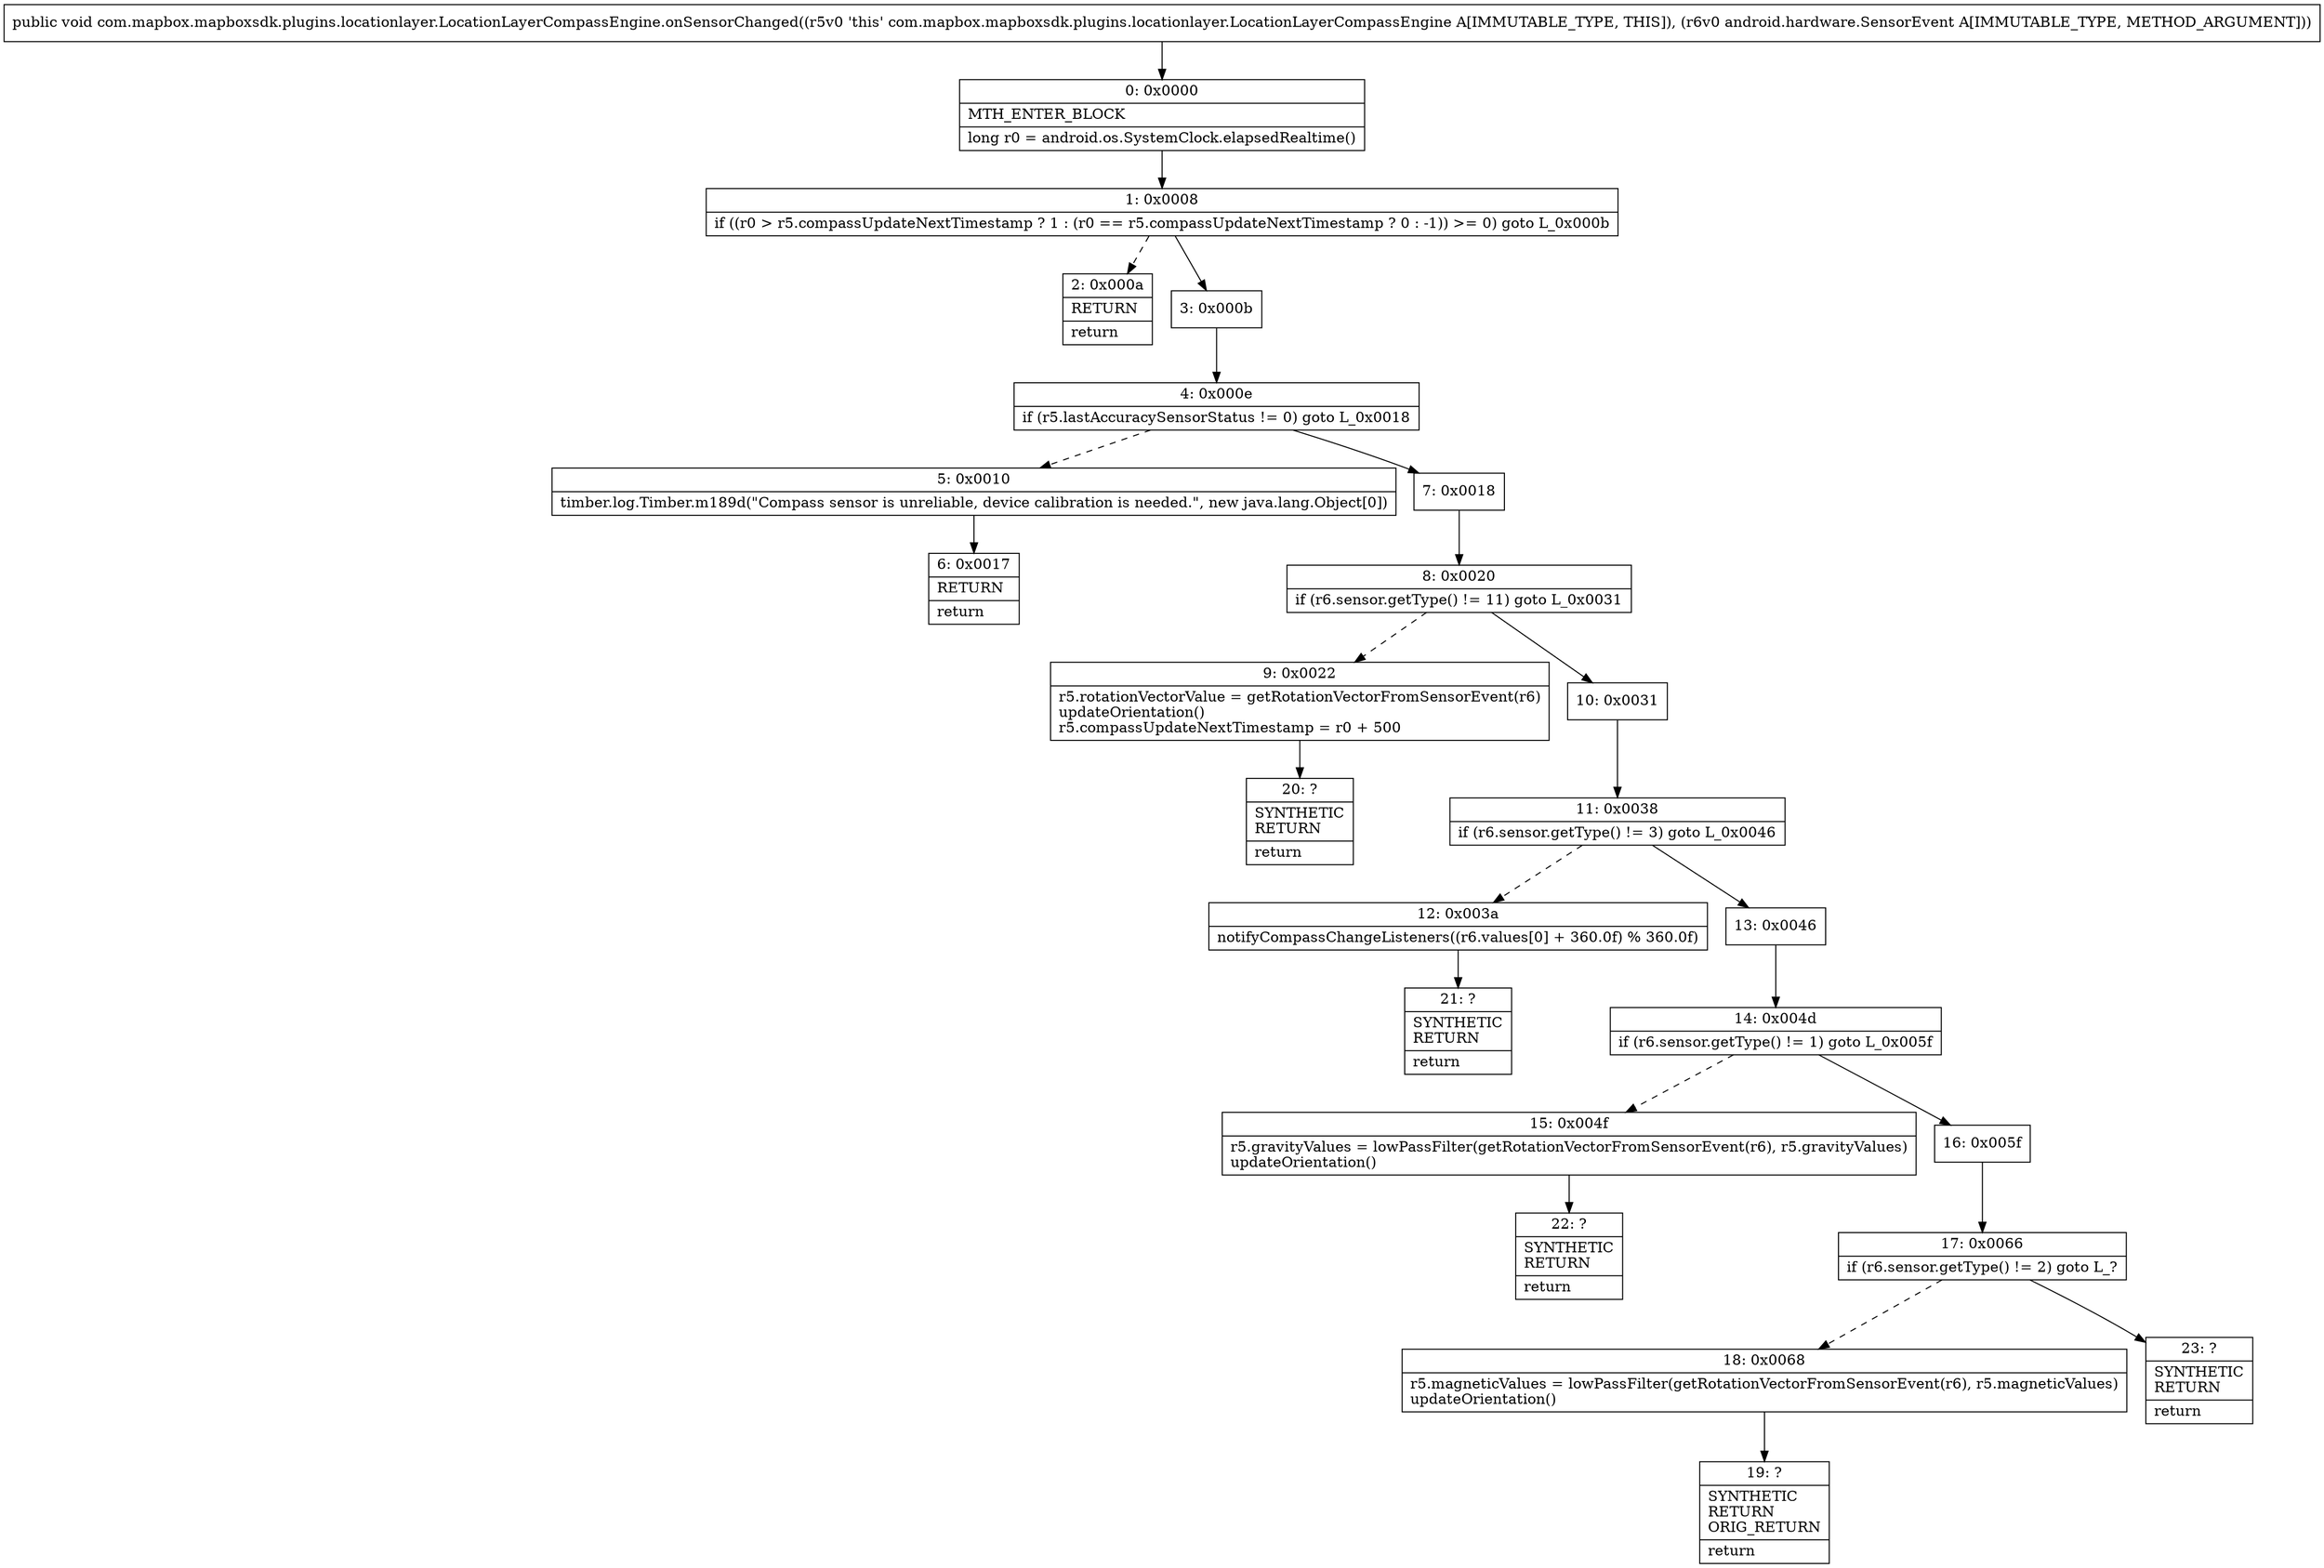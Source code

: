 digraph "CFG forcom.mapbox.mapboxsdk.plugins.locationlayer.LocationLayerCompassEngine.onSensorChanged(Landroid\/hardware\/SensorEvent;)V" {
Node_0 [shape=record,label="{0\:\ 0x0000|MTH_ENTER_BLOCK\l|long r0 = android.os.SystemClock.elapsedRealtime()\l}"];
Node_1 [shape=record,label="{1\:\ 0x0008|if ((r0 \> r5.compassUpdateNextTimestamp ? 1 : (r0 == r5.compassUpdateNextTimestamp ? 0 : \-1)) \>= 0) goto L_0x000b\l}"];
Node_2 [shape=record,label="{2\:\ 0x000a|RETURN\l|return\l}"];
Node_3 [shape=record,label="{3\:\ 0x000b}"];
Node_4 [shape=record,label="{4\:\ 0x000e|if (r5.lastAccuracySensorStatus != 0) goto L_0x0018\l}"];
Node_5 [shape=record,label="{5\:\ 0x0010|timber.log.Timber.m189d(\"Compass sensor is unreliable, device calibration is needed.\", new java.lang.Object[0])\l}"];
Node_6 [shape=record,label="{6\:\ 0x0017|RETURN\l|return\l}"];
Node_7 [shape=record,label="{7\:\ 0x0018}"];
Node_8 [shape=record,label="{8\:\ 0x0020|if (r6.sensor.getType() != 11) goto L_0x0031\l}"];
Node_9 [shape=record,label="{9\:\ 0x0022|r5.rotationVectorValue = getRotationVectorFromSensorEvent(r6)\lupdateOrientation()\lr5.compassUpdateNextTimestamp = r0 + 500\l}"];
Node_10 [shape=record,label="{10\:\ 0x0031}"];
Node_11 [shape=record,label="{11\:\ 0x0038|if (r6.sensor.getType() != 3) goto L_0x0046\l}"];
Node_12 [shape=record,label="{12\:\ 0x003a|notifyCompassChangeListeners((r6.values[0] + 360.0f) % 360.0f)\l}"];
Node_13 [shape=record,label="{13\:\ 0x0046}"];
Node_14 [shape=record,label="{14\:\ 0x004d|if (r6.sensor.getType() != 1) goto L_0x005f\l}"];
Node_15 [shape=record,label="{15\:\ 0x004f|r5.gravityValues = lowPassFilter(getRotationVectorFromSensorEvent(r6), r5.gravityValues)\lupdateOrientation()\l}"];
Node_16 [shape=record,label="{16\:\ 0x005f}"];
Node_17 [shape=record,label="{17\:\ 0x0066|if (r6.sensor.getType() != 2) goto L_?\l}"];
Node_18 [shape=record,label="{18\:\ 0x0068|r5.magneticValues = lowPassFilter(getRotationVectorFromSensorEvent(r6), r5.magneticValues)\lupdateOrientation()\l}"];
Node_19 [shape=record,label="{19\:\ ?|SYNTHETIC\lRETURN\lORIG_RETURN\l|return\l}"];
Node_20 [shape=record,label="{20\:\ ?|SYNTHETIC\lRETURN\l|return\l}"];
Node_21 [shape=record,label="{21\:\ ?|SYNTHETIC\lRETURN\l|return\l}"];
Node_22 [shape=record,label="{22\:\ ?|SYNTHETIC\lRETURN\l|return\l}"];
Node_23 [shape=record,label="{23\:\ ?|SYNTHETIC\lRETURN\l|return\l}"];
MethodNode[shape=record,label="{public void com.mapbox.mapboxsdk.plugins.locationlayer.LocationLayerCompassEngine.onSensorChanged((r5v0 'this' com.mapbox.mapboxsdk.plugins.locationlayer.LocationLayerCompassEngine A[IMMUTABLE_TYPE, THIS]), (r6v0 android.hardware.SensorEvent A[IMMUTABLE_TYPE, METHOD_ARGUMENT])) }"];
MethodNode -> Node_0;
Node_0 -> Node_1;
Node_1 -> Node_2[style=dashed];
Node_1 -> Node_3;
Node_3 -> Node_4;
Node_4 -> Node_5[style=dashed];
Node_4 -> Node_7;
Node_5 -> Node_6;
Node_7 -> Node_8;
Node_8 -> Node_9[style=dashed];
Node_8 -> Node_10;
Node_9 -> Node_20;
Node_10 -> Node_11;
Node_11 -> Node_12[style=dashed];
Node_11 -> Node_13;
Node_12 -> Node_21;
Node_13 -> Node_14;
Node_14 -> Node_15[style=dashed];
Node_14 -> Node_16;
Node_15 -> Node_22;
Node_16 -> Node_17;
Node_17 -> Node_18[style=dashed];
Node_17 -> Node_23;
Node_18 -> Node_19;
}

